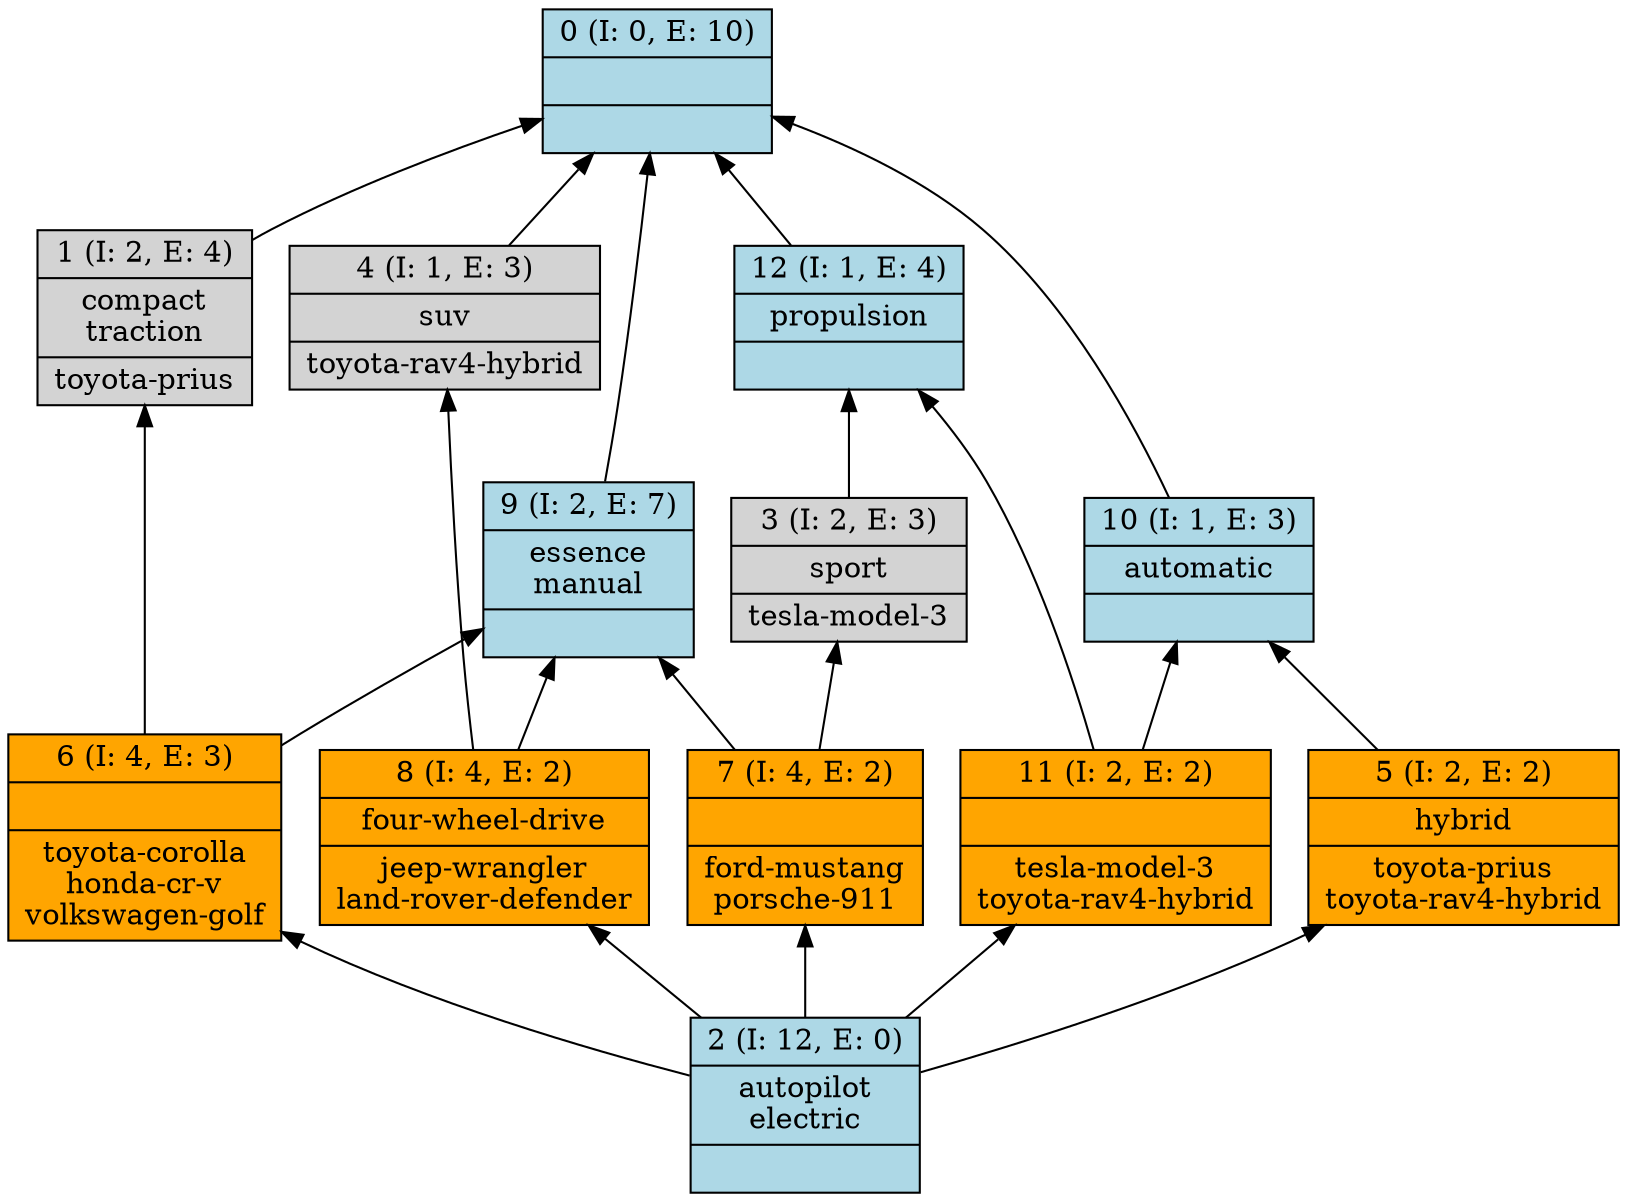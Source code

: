digraph G { 
	rankdir=BT;
0 [shape=record,style=filled,fillcolor=lightblue,label="{0 (I: 0, E: 10)||}"];
1 [shape=record,style=filled,label="{1 (I: 2, E: 4)|compact\ntraction\n|toyota-prius\n}"];
2 [shape=record,style=filled,fillcolor=lightblue,label="{2 (I: 12, E: 0)|autopilot\nelectric\n|}"];
3 [shape=record,style=filled,label="{3 (I: 2, E: 3)|sport\n|tesla-model-3\n}"];
4 [shape=record,style=filled,label="{4 (I: 1, E: 3)|suv\n|toyota-rav4-hybrid\n}"];
5 [shape=record,style=filled,fillcolor=orange,label="{5 (I: 2, E: 2)|hybrid\n|toyota-prius\ntoyota-rav4-hybrid\n}"];
6 [shape=record,style=filled,fillcolor=orange,label="{6 (I: 4, E: 3)||toyota-corolla\nhonda-cr-v\nvolkswagen-golf\n}"];
7 [shape=record,style=filled,fillcolor=orange,label="{7 (I: 4, E: 2)||ford-mustang\nporsche-911\n}"];
8 [shape=record,style=filled,fillcolor=orange,label="{8 (I: 4, E: 2)|four-wheel-drive\n|jeep-wrangler\nland-rover-defender\n}"];
9 [shape=record,style=filled,fillcolor=lightblue,label="{9 (I: 2, E: 7)|essence\nmanual\n|}"];
10 [shape=record,style=filled,fillcolor=lightblue,label="{10 (I: 1, E: 3)|automatic\n|}"];
11 [shape=record,style=filled,fillcolor=orange,label="{11 (I: 2, E: 2)||tesla-model-3\ntoyota-rav4-hybrid\n}"];
12 [shape=record,style=filled,fillcolor=lightblue,label="{12 (I: 1, E: 4)|propulsion\n|}"];
	1 -> 0
	2 -> 5
	2 -> 6
	2 -> 7
	2 -> 8
	2 -> 11
	3 -> 12
	4 -> 0
	5 -> 10
	6 -> 1
	6 -> 9
	7 -> 3
	7 -> 9
	8 -> 4
	8 -> 9
	9 -> 0
	10 -> 0
	11 -> 10
	11 -> 12
	12 -> 0
}